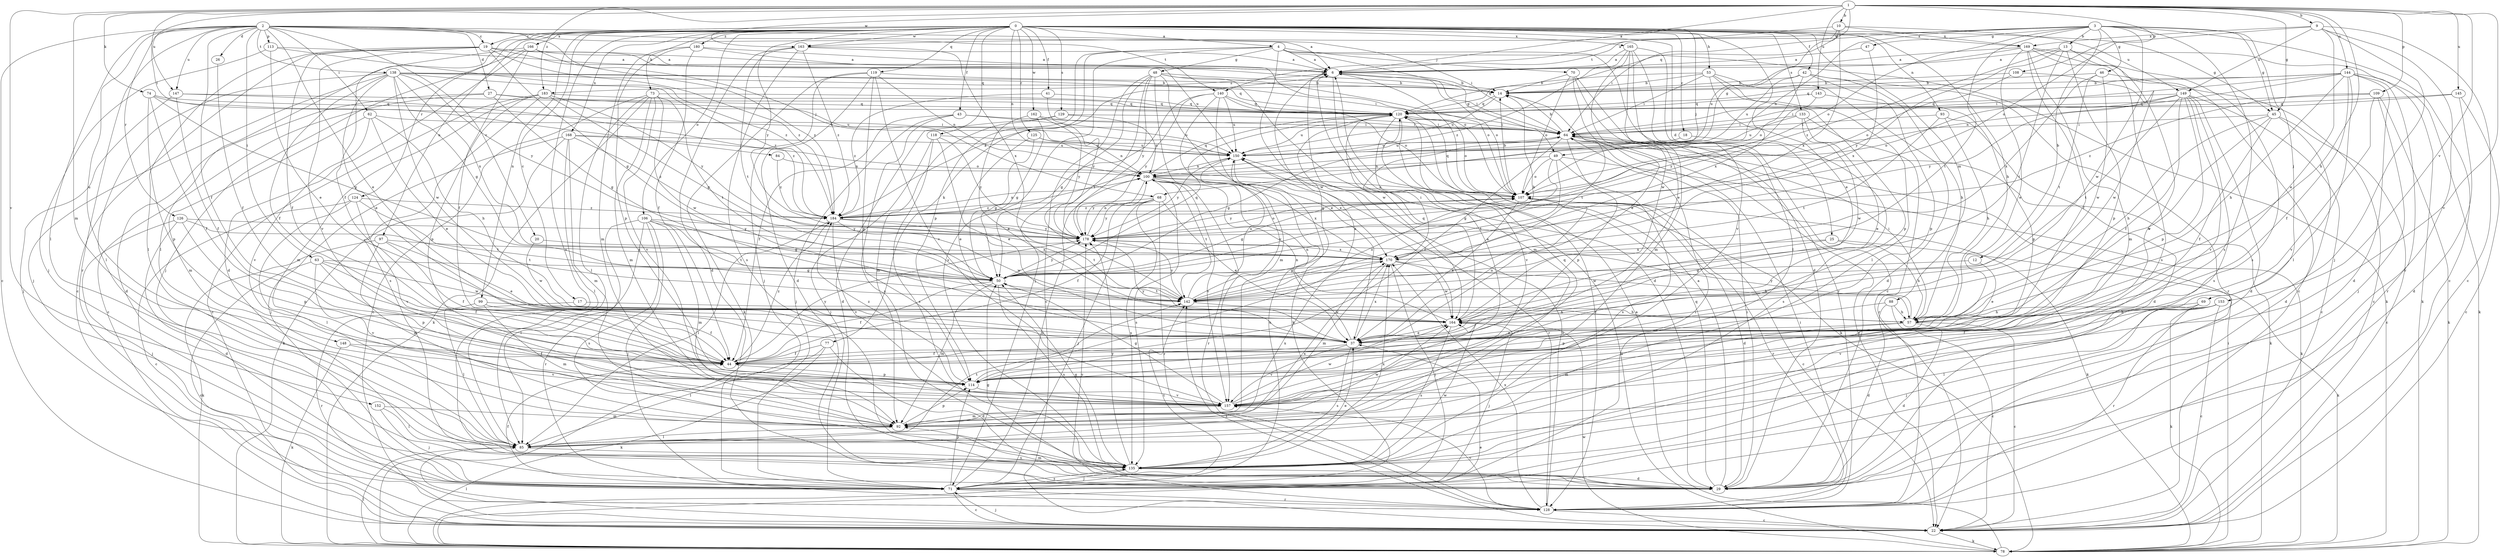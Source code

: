 strict digraph  {
0;
1;
2;
3;
4;
6;
9;
10;
12;
13;
14;
17;
18;
19;
20;
22;
25;
26;
27;
29;
37;
41;
42;
43;
44;
45;
46;
47;
48;
49;
50;
53;
57;
62;
63;
64;
68;
69;
70;
71;
73;
74;
77;
78;
84;
85;
88;
92;
93;
97;
99;
100;
106;
107;
108;
109;
113;
114;
118;
119;
120;
124;
125;
126;
128;
129;
133;
135;
138;
140;
142;
143;
144;
145;
147;
148;
149;
150;
152;
153;
157;
162;
163;
164;
165;
166;
168;
169;
170;
178;
180;
183;
184;
0 -> 4  [label=a];
0 -> 17  [label=c];
0 -> 18  [label=c];
0 -> 19  [label=c];
0 -> 25  [label=d];
0 -> 37  [label=e];
0 -> 41  [label=f];
0 -> 42  [label=f];
0 -> 43  [label=f];
0 -> 44  [label=f];
0 -> 45  [label=g];
0 -> 53  [label=h];
0 -> 57  [label=h];
0 -> 68  [label=j];
0 -> 73  [label=k];
0 -> 88  [label=m];
0 -> 93  [label=n];
0 -> 97  [label=n];
0 -> 99  [label=n];
0 -> 100  [label=n];
0 -> 106  [label=o];
0 -> 118  [label=q];
0 -> 119  [label=q];
0 -> 124  [label=r];
0 -> 125  [label=r];
0 -> 129  [label=s];
0 -> 133  [label=s];
0 -> 135  [label=s];
0 -> 162  [label=w];
0 -> 163  [label=w];
0 -> 165  [label=x];
0 -> 166  [label=x];
0 -> 168  [label=x];
0 -> 169  [label=x];
0 -> 178  [label=y];
0 -> 180  [label=z];
1 -> 6  [label=a];
1 -> 9  [label=b];
1 -> 10  [label=b];
1 -> 45  [label=g];
1 -> 57  [label=h];
1 -> 74  [label=k];
1 -> 84  [label=l];
1 -> 92  [label=m];
1 -> 108  [label=p];
1 -> 109  [label=p];
1 -> 120  [label=q];
1 -> 143  [label=u];
1 -> 144  [label=u];
1 -> 145  [label=u];
1 -> 147  [label=u];
1 -> 152  [label=v];
1 -> 153  [label=v];
1 -> 157  [label=v];
1 -> 163  [label=w];
1 -> 183  [label=z];
2 -> 6  [label=a];
2 -> 19  [label=c];
2 -> 20  [label=c];
2 -> 22  [label=c];
2 -> 26  [label=d];
2 -> 27  [label=d];
2 -> 37  [label=e];
2 -> 44  [label=f];
2 -> 62  [label=i];
2 -> 63  [label=i];
2 -> 64  [label=i];
2 -> 68  [label=j];
2 -> 85  [label=l];
2 -> 113  [label=p];
2 -> 126  [label=r];
2 -> 128  [label=r];
2 -> 138  [label=t];
2 -> 140  [label=t];
2 -> 147  [label=u];
2 -> 148  [label=u];
3 -> 12  [label=b];
3 -> 13  [label=b];
3 -> 22  [label=c];
3 -> 45  [label=g];
3 -> 46  [label=g];
3 -> 47  [label=g];
3 -> 69  [label=j];
3 -> 100  [label=n];
3 -> 107  [label=o];
3 -> 135  [label=s];
3 -> 140  [label=t];
3 -> 142  [label=t];
3 -> 163  [label=w];
3 -> 164  [label=w];
4 -> 6  [label=a];
4 -> 29  [label=d];
4 -> 48  [label=g];
4 -> 49  [label=g];
4 -> 70  [label=j];
4 -> 77  [label=k];
4 -> 78  [label=k];
4 -> 114  [label=p];
4 -> 135  [label=s];
4 -> 164  [label=w];
6 -> 14  [label=b];
6 -> 64  [label=i];
6 -> 92  [label=m];
6 -> 107  [label=o];
6 -> 164  [label=w];
6 -> 183  [label=z];
9 -> 22  [label=c];
9 -> 37  [label=e];
9 -> 71  [label=j];
9 -> 107  [label=o];
9 -> 128  [label=r];
9 -> 149  [label=u];
9 -> 169  [label=x];
10 -> 6  [label=a];
10 -> 49  [label=g];
10 -> 64  [label=i];
10 -> 149  [label=u];
10 -> 169  [label=x];
10 -> 170  [label=x];
12 -> 37  [label=e];
12 -> 50  [label=g];
13 -> 6  [label=a];
13 -> 114  [label=p];
13 -> 135  [label=s];
13 -> 142  [label=t];
13 -> 157  [label=v];
13 -> 178  [label=y];
13 -> 184  [label=z];
14 -> 120  [label=q];
14 -> 142  [label=t];
14 -> 150  [label=u];
17 -> 57  [label=h];
17 -> 85  [label=l];
18 -> 135  [label=s];
18 -> 150  [label=u];
19 -> 6  [label=a];
19 -> 14  [label=b];
19 -> 22  [label=c];
19 -> 44  [label=f];
19 -> 50  [label=g];
19 -> 85  [label=l];
19 -> 150  [label=u];
19 -> 157  [label=v];
19 -> 184  [label=z];
20 -> 164  [label=w];
20 -> 170  [label=x];
22 -> 71  [label=j];
22 -> 78  [label=k];
22 -> 85  [label=l];
22 -> 142  [label=t];
25 -> 57  [label=h];
25 -> 78  [label=k];
25 -> 164  [label=w];
25 -> 170  [label=x];
26 -> 44  [label=f];
27 -> 22  [label=c];
27 -> 29  [label=d];
27 -> 50  [label=g];
27 -> 120  [label=q];
27 -> 150  [label=u];
29 -> 6  [label=a];
29 -> 50  [label=g];
29 -> 64  [label=i];
29 -> 92  [label=m];
29 -> 120  [label=q];
37 -> 44  [label=f];
37 -> 100  [label=n];
37 -> 107  [label=o];
37 -> 135  [label=s];
37 -> 157  [label=v];
37 -> 170  [label=x];
37 -> 178  [label=y];
41 -> 120  [label=q];
41 -> 178  [label=y];
41 -> 184  [label=z];
42 -> 14  [label=b];
42 -> 57  [label=h];
42 -> 107  [label=o];
42 -> 114  [label=p];
42 -> 128  [label=r];
42 -> 150  [label=u];
43 -> 44  [label=f];
43 -> 64  [label=i];
43 -> 71  [label=j];
43 -> 135  [label=s];
43 -> 150  [label=u];
44 -> 114  [label=p];
44 -> 178  [label=y];
44 -> 184  [label=z];
45 -> 22  [label=c];
45 -> 29  [label=d];
45 -> 37  [label=e];
45 -> 44  [label=f];
45 -> 57  [label=h];
45 -> 64  [label=i];
46 -> 14  [label=b];
46 -> 22  [label=c];
46 -> 142  [label=t];
46 -> 164  [label=w];
46 -> 170  [label=x];
47 -> 6  [label=a];
47 -> 170  [label=x];
48 -> 14  [label=b];
48 -> 22  [label=c];
48 -> 29  [label=d];
48 -> 37  [label=e];
48 -> 71  [label=j];
48 -> 107  [label=o];
48 -> 142  [label=t];
48 -> 157  [label=v];
48 -> 178  [label=y];
49 -> 50  [label=g];
49 -> 78  [label=k];
49 -> 100  [label=n];
49 -> 107  [label=o];
49 -> 135  [label=s];
49 -> 142  [label=t];
50 -> 14  [label=b];
50 -> 44  [label=f];
50 -> 92  [label=m];
50 -> 120  [label=q];
50 -> 135  [label=s];
50 -> 142  [label=t];
50 -> 178  [label=y];
53 -> 14  [label=b];
53 -> 29  [label=d];
53 -> 64  [label=i];
53 -> 85  [label=l];
53 -> 114  [label=p];
53 -> 120  [label=q];
53 -> 170  [label=x];
57 -> 22  [label=c];
57 -> 29  [label=d];
57 -> 37  [label=e];
57 -> 64  [label=i];
57 -> 92  [label=m];
57 -> 178  [label=y];
62 -> 37  [label=e];
62 -> 57  [label=h];
62 -> 64  [label=i];
62 -> 92  [label=m];
62 -> 157  [label=v];
63 -> 22  [label=c];
63 -> 44  [label=f];
63 -> 50  [label=g];
63 -> 114  [label=p];
63 -> 157  [label=v];
63 -> 164  [label=w];
64 -> 14  [label=b];
64 -> 22  [label=c];
64 -> 44  [label=f];
64 -> 50  [label=g];
64 -> 78  [label=k];
64 -> 114  [label=p];
64 -> 150  [label=u];
68 -> 37  [label=e];
68 -> 44  [label=f];
68 -> 71  [label=j];
68 -> 128  [label=r];
68 -> 135  [label=s];
68 -> 178  [label=y];
68 -> 184  [label=z];
69 -> 57  [label=h];
69 -> 71  [label=j];
69 -> 78  [label=k];
70 -> 14  [label=b];
70 -> 37  [label=e];
70 -> 92  [label=m];
70 -> 107  [label=o];
70 -> 128  [label=r];
71 -> 22  [label=c];
71 -> 44  [label=f];
71 -> 64  [label=i];
71 -> 100  [label=n];
71 -> 114  [label=p];
71 -> 128  [label=r];
71 -> 135  [label=s];
71 -> 142  [label=t];
71 -> 150  [label=u];
73 -> 22  [label=c];
73 -> 78  [label=k];
73 -> 85  [label=l];
73 -> 92  [label=m];
73 -> 120  [label=q];
73 -> 142  [label=t];
73 -> 157  [label=v];
73 -> 164  [label=w];
74 -> 44  [label=f];
74 -> 50  [label=g];
74 -> 114  [label=p];
74 -> 120  [label=q];
74 -> 150  [label=u];
77 -> 29  [label=d];
77 -> 44  [label=f];
77 -> 78  [label=k];
77 -> 85  [label=l];
78 -> 6  [label=a];
78 -> 37  [label=e];
78 -> 64  [label=i];
78 -> 85  [label=l];
78 -> 150  [label=u];
78 -> 164  [label=w];
84 -> 100  [label=n];
84 -> 184  [label=z];
85 -> 135  [label=s];
85 -> 142  [label=t];
85 -> 170  [label=x];
88 -> 22  [label=c];
88 -> 29  [label=d];
88 -> 57  [label=h];
88 -> 114  [label=p];
92 -> 85  [label=l];
92 -> 114  [label=p];
92 -> 164  [label=w];
92 -> 170  [label=x];
93 -> 29  [label=d];
93 -> 57  [label=h];
93 -> 64  [label=i];
93 -> 142  [label=t];
97 -> 37  [label=e];
97 -> 44  [label=f];
97 -> 78  [label=k];
97 -> 92  [label=m];
97 -> 170  [label=x];
99 -> 44  [label=f];
99 -> 57  [label=h];
99 -> 92  [label=m];
99 -> 128  [label=r];
100 -> 107  [label=o];
100 -> 120  [label=q];
100 -> 128  [label=r];
100 -> 135  [label=s];
100 -> 142  [label=t];
100 -> 157  [label=v];
100 -> 170  [label=x];
100 -> 178  [label=y];
106 -> 50  [label=g];
106 -> 71  [label=j];
106 -> 85  [label=l];
106 -> 92  [label=m];
106 -> 128  [label=r];
106 -> 135  [label=s];
106 -> 142  [label=t];
106 -> 178  [label=y];
107 -> 14  [label=b];
107 -> 22  [label=c];
107 -> 29  [label=d];
107 -> 37  [label=e];
107 -> 50  [label=g];
107 -> 78  [label=k];
107 -> 120  [label=q];
107 -> 128  [label=r];
107 -> 178  [label=y];
107 -> 184  [label=z];
108 -> 14  [label=b];
108 -> 107  [label=o];
108 -> 164  [label=w];
109 -> 71  [label=j];
109 -> 78  [label=k];
109 -> 120  [label=q];
109 -> 157  [label=v];
109 -> 184  [label=z];
113 -> 6  [label=a];
113 -> 37  [label=e];
113 -> 71  [label=j];
113 -> 184  [label=z];
114 -> 6  [label=a];
114 -> 157  [label=v];
114 -> 184  [label=z];
118 -> 37  [label=e];
118 -> 71  [label=j];
118 -> 135  [label=s];
118 -> 150  [label=u];
118 -> 178  [label=y];
119 -> 14  [label=b];
119 -> 29  [label=d];
119 -> 71  [label=j];
119 -> 78  [label=k];
119 -> 100  [label=n];
119 -> 114  [label=p];
119 -> 157  [label=v];
120 -> 64  [label=i];
120 -> 78  [label=k];
120 -> 107  [label=o];
120 -> 128  [label=r];
120 -> 150  [label=u];
120 -> 157  [label=v];
124 -> 22  [label=c];
124 -> 85  [label=l];
124 -> 142  [label=t];
124 -> 157  [label=v];
124 -> 184  [label=z];
125 -> 37  [label=e];
125 -> 50  [label=g];
125 -> 100  [label=n];
125 -> 150  [label=u];
126 -> 29  [label=d];
126 -> 71  [label=j];
126 -> 114  [label=p];
126 -> 142  [label=t];
126 -> 178  [label=y];
128 -> 22  [label=c];
128 -> 64  [label=i];
128 -> 150  [label=u];
128 -> 157  [label=v];
128 -> 170  [label=x];
128 -> 178  [label=y];
129 -> 29  [label=d];
129 -> 64  [label=i];
129 -> 92  [label=m];
129 -> 100  [label=n];
133 -> 37  [label=e];
133 -> 64  [label=i];
133 -> 128  [label=r];
133 -> 150  [label=u];
133 -> 164  [label=w];
135 -> 29  [label=d];
135 -> 37  [label=e];
135 -> 50  [label=g];
135 -> 71  [label=j];
135 -> 164  [label=w];
135 -> 170  [label=x];
135 -> 178  [label=y];
138 -> 14  [label=b];
138 -> 37  [label=e];
138 -> 44  [label=f];
138 -> 50  [label=g];
138 -> 64  [label=i];
138 -> 71  [label=j];
138 -> 85  [label=l];
138 -> 120  [label=q];
138 -> 164  [label=w];
138 -> 170  [label=x];
138 -> 178  [label=y];
138 -> 184  [label=z];
140 -> 50  [label=g];
140 -> 78  [label=k];
140 -> 92  [label=m];
140 -> 107  [label=o];
140 -> 120  [label=q];
140 -> 150  [label=u];
140 -> 178  [label=y];
142 -> 107  [label=o];
142 -> 120  [label=q];
142 -> 150  [label=u];
142 -> 164  [label=w];
142 -> 178  [label=y];
143 -> 114  [label=p];
143 -> 120  [label=q];
143 -> 178  [label=y];
144 -> 14  [label=b];
144 -> 29  [label=d];
144 -> 44  [label=f];
144 -> 57  [label=h];
144 -> 64  [label=i];
144 -> 78  [label=k];
144 -> 85  [label=l];
144 -> 100  [label=n];
144 -> 120  [label=q];
144 -> 128  [label=r];
145 -> 22  [label=c];
145 -> 29  [label=d];
145 -> 64  [label=i];
145 -> 120  [label=q];
147 -> 44  [label=f];
147 -> 71  [label=j];
147 -> 120  [label=q];
147 -> 184  [label=z];
148 -> 44  [label=f];
148 -> 78  [label=k];
148 -> 157  [label=v];
149 -> 22  [label=c];
149 -> 29  [label=d];
149 -> 44  [label=f];
149 -> 107  [label=o];
149 -> 114  [label=p];
149 -> 120  [label=q];
149 -> 135  [label=s];
149 -> 142  [label=t];
149 -> 157  [label=v];
149 -> 178  [label=y];
150 -> 100  [label=n];
150 -> 128  [label=r];
150 -> 170  [label=x];
150 -> 178  [label=y];
152 -> 71  [label=j];
152 -> 85  [label=l];
152 -> 92  [label=m];
153 -> 22  [label=c];
153 -> 44  [label=f];
153 -> 57  [label=h];
153 -> 85  [label=l];
153 -> 128  [label=r];
153 -> 157  [label=v];
157 -> 6  [label=a];
157 -> 50  [label=g];
157 -> 92  [label=m];
157 -> 120  [label=q];
157 -> 164  [label=w];
162 -> 37  [label=e];
162 -> 50  [label=g];
162 -> 64  [label=i];
162 -> 178  [label=y];
163 -> 6  [label=a];
163 -> 29  [label=d];
163 -> 135  [label=s];
163 -> 142  [label=t];
163 -> 170  [label=x];
163 -> 184  [label=z];
164 -> 37  [label=e];
164 -> 71  [label=j];
164 -> 100  [label=n];
164 -> 120  [label=q];
164 -> 135  [label=s];
165 -> 6  [label=a];
165 -> 22  [label=c];
165 -> 37  [label=e];
165 -> 85  [label=l];
165 -> 157  [label=v];
165 -> 164  [label=w];
165 -> 184  [label=z];
166 -> 6  [label=a];
166 -> 29  [label=d];
166 -> 44  [label=f];
166 -> 71  [label=j];
166 -> 85  [label=l];
166 -> 184  [label=z];
168 -> 71  [label=j];
168 -> 78  [label=k];
168 -> 85  [label=l];
168 -> 92  [label=m];
168 -> 107  [label=o];
168 -> 150  [label=u];
168 -> 184  [label=z];
169 -> 6  [label=a];
169 -> 22  [label=c];
169 -> 37  [label=e];
169 -> 44  [label=f];
169 -> 78  [label=k];
169 -> 92  [label=m];
169 -> 135  [label=s];
169 -> 150  [label=u];
170 -> 50  [label=g];
170 -> 57  [label=h];
170 -> 64  [label=i];
170 -> 71  [label=j];
170 -> 92  [label=m];
170 -> 164  [label=w];
178 -> 100  [label=n];
178 -> 107  [label=o];
178 -> 170  [label=x];
180 -> 6  [label=a];
180 -> 44  [label=f];
180 -> 92  [label=m];
180 -> 107  [label=o];
180 -> 114  [label=p];
183 -> 22  [label=c];
183 -> 50  [label=g];
183 -> 92  [label=m];
183 -> 114  [label=p];
183 -> 120  [label=q];
183 -> 135  [label=s];
183 -> 178  [label=y];
184 -> 6  [label=a];
184 -> 85  [label=l];
184 -> 100  [label=n];
184 -> 142  [label=t];
184 -> 157  [label=v];
184 -> 164  [label=w];
184 -> 178  [label=y];
}
